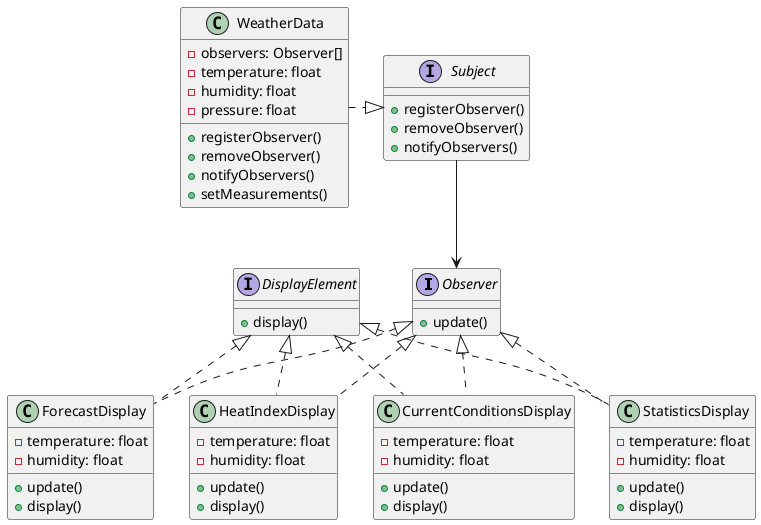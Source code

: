 @startuml
'https://plantuml.com/class-diagram

interface Observer {
    +update()
}

interface Subject {
    +registerObserver()
    +removeObserver()
    +notifyObservers()
}

class WeatherData {
    -observers: Observer[]
    -temperature: float
    -humidity: float
    -pressure: float
    +registerObserver()
    +removeObserver()
    +notifyObservers()
    +setMeasurements()
}

class CurrentConditionsDisplay {
    -temperature: float
    -humidity: float
    +update()
    +display()
}

class StatisticsDisplay {
    -temperature: float
    -humidity: float
    +update()
    +display()
}

class ForecastDisplay {
    -temperature: float
    -humidity: float
    +update()
    +display()
}

class HeatIndexDisplay {
    -temperature: float
    -humidity: float
    +update()
    +display()
}

interface DisplayElement {
    +display()
}

CurrentConditionsDisplay .up.|> Observer
StatisticsDisplay .up.|> Observer
ForecastDisplay .up.|> Observer
HeatIndexDisplay .up.|> Observer

CurrentConditionsDisplay .up.|> DisplayElement
StatisticsDisplay .up.|> DisplayElement
ForecastDisplay .up.|> DisplayElement
HeatIndexDisplay .up.|> DisplayElement

WeatherData .right.|> Subject

Subject --> Observer



@enduml